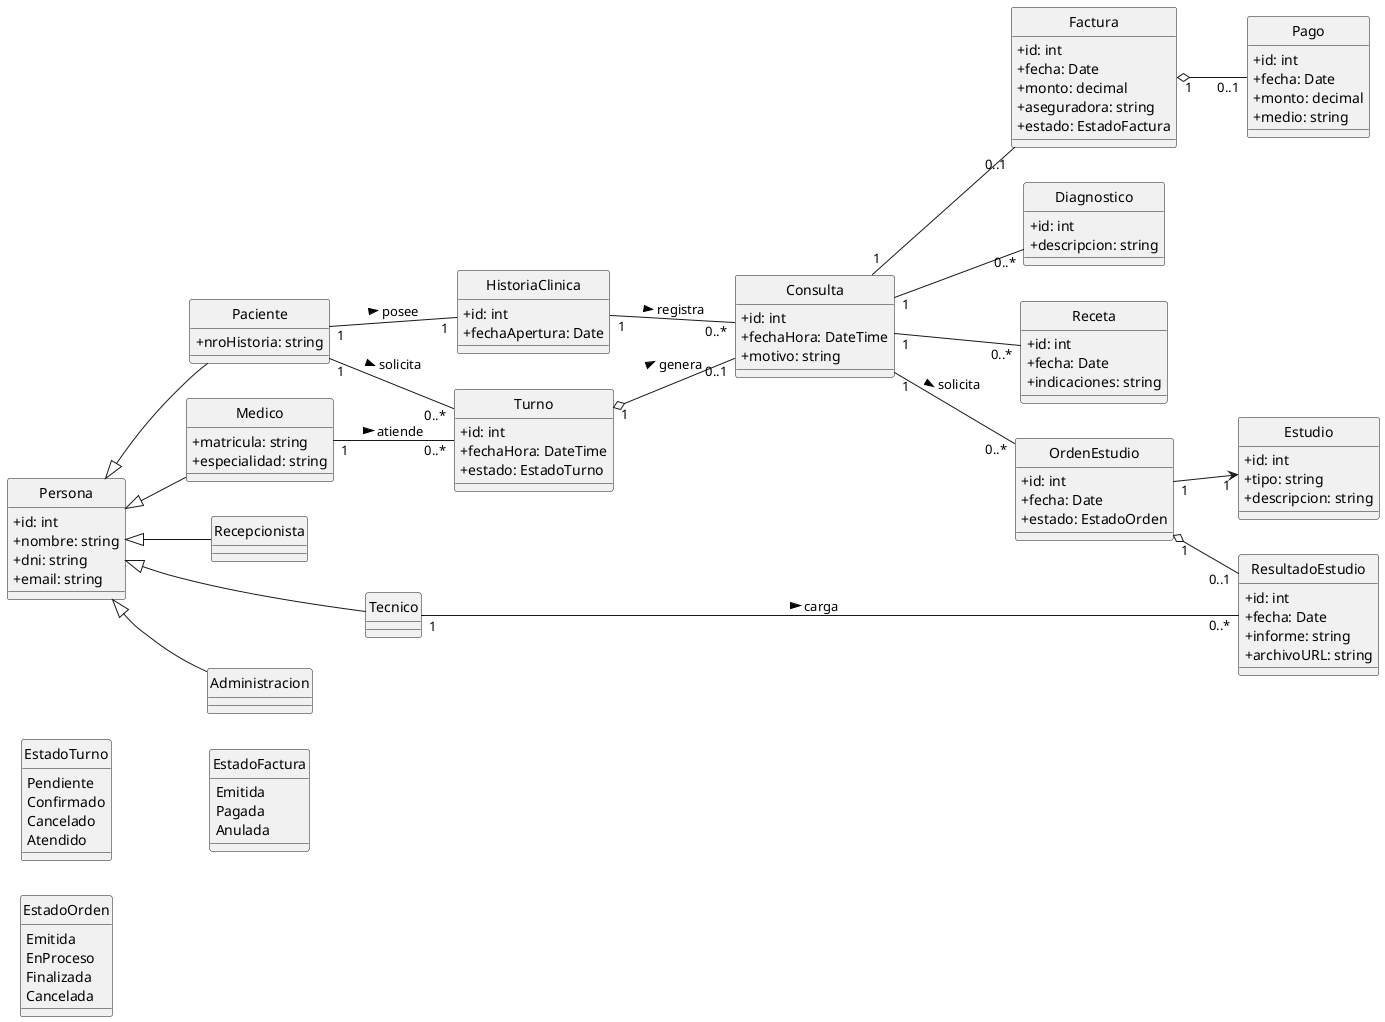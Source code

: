 @startuml
skinparam classAttributeIconSize 0
hide circle
left to right direction

class Persona {
  +id: int
  +nombre: string
  +dni: string
  +email: string
}

class Paciente {
  +nroHistoria: string
}
class Medico {
  +matricula: string
  +especialidad: string
}
class Recepcionista
class Tecnico
class Administracion

Persona <|-- Paciente
Persona <|-- Medico
Persona <|-- Recepcionista
Persona <|-- Tecnico
Persona <|-- Administracion

class HistoriaClinica {
  +id: int
  +fechaApertura: Date
}
Paciente "1" -- "1" HistoriaClinica : posee >

class Turno {
  +id: int
  +fechaHora: DateTime
  +estado: EstadoTurno
}
enum EstadoTurno {
  Pendiente
  Confirmado
  Cancelado
  Atendido
}

Paciente "1" -- "0..*" Turno : solicita >
Medico "1" -- "0..*" Turno : atiende >

class Consulta {
  +id: int
  +fechaHora: DateTime
  +motivo: string
}
Turno "1" o-- "0..1" Consulta : genera >
HistoriaClinica "1" -- "0..*" Consulta : registra >

class Diagnostico {
  +id: int
  +descripcion: string
}
Consulta "1" -- "0..*" Diagnostico

class Receta {
  +id: int
  +fecha: Date
  +indicaciones: string
}
Consulta "1" -- "0..*" Receta

class Estudio {
  +id: int
  +tipo: string
  +descripcion: string
}

class OrdenEstudio {
  +id: int
  +fecha: Date
  +estado: EstadoOrden
}
enum EstadoOrden {
  Emitida
  EnProceso
  Finalizada
  Cancelada
}
Consulta "1" -- "0..*" OrdenEstudio : solicita >
OrdenEstudio "1" --> "1" Estudio

class ResultadoEstudio {
  +id: int
  +fecha: Date
  +informe: string
  +archivoURL: string
}
OrdenEstudio "1" o-- "0..1" ResultadoEstudio
Tecnico "1" -- "0..*" ResultadoEstudio : carga >

class Factura {
  +id: int
  +fecha: Date
  +monto: decimal
  +aseguradora: string
  +estado: EstadoFactura
}
enum EstadoFactura {
  Emitida
  Pagada
  Anulada
}
Consulta "1" -- "0..1" Factura

class Pago {
  +id: int
  +fecha: Date
  +monto: decimal
  +medio: string
}
Factura "1" o-- "0..1" Pago

@enduml
